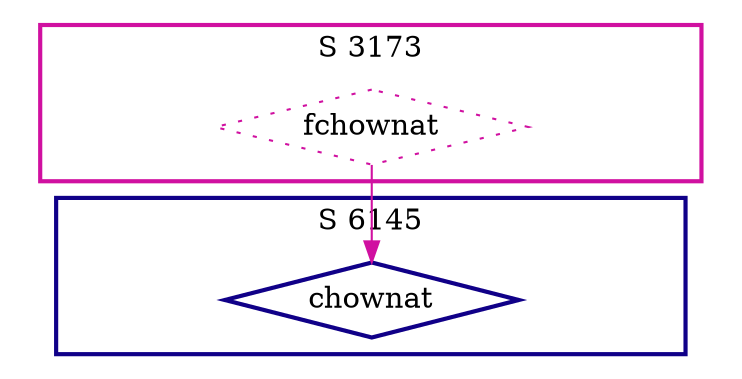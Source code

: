 digraph G {
  ratio=0.500000;
  "UV chownat (6145)" [shape=diamond, label="chownat", color="#100088",
                       style=bold];
  "UV fchownat (3173)" [shape=diamond, label="fchownat", color="#D010A0",
                        style=dotted];
  
  subgraph cluster_6145 { label="S 6145";
    color="#100088";
    style=bold;
    "UV chownat (6145)"; };
  subgraph cluster_3173 { label="S 3173";
    color="#D010A0";
    style=bold;
    "UV fchownat (3173)"; };
  
  "UV fchownat (3173)" -> "UV chownat (6145)" [color="#D010A0"];
  
  }